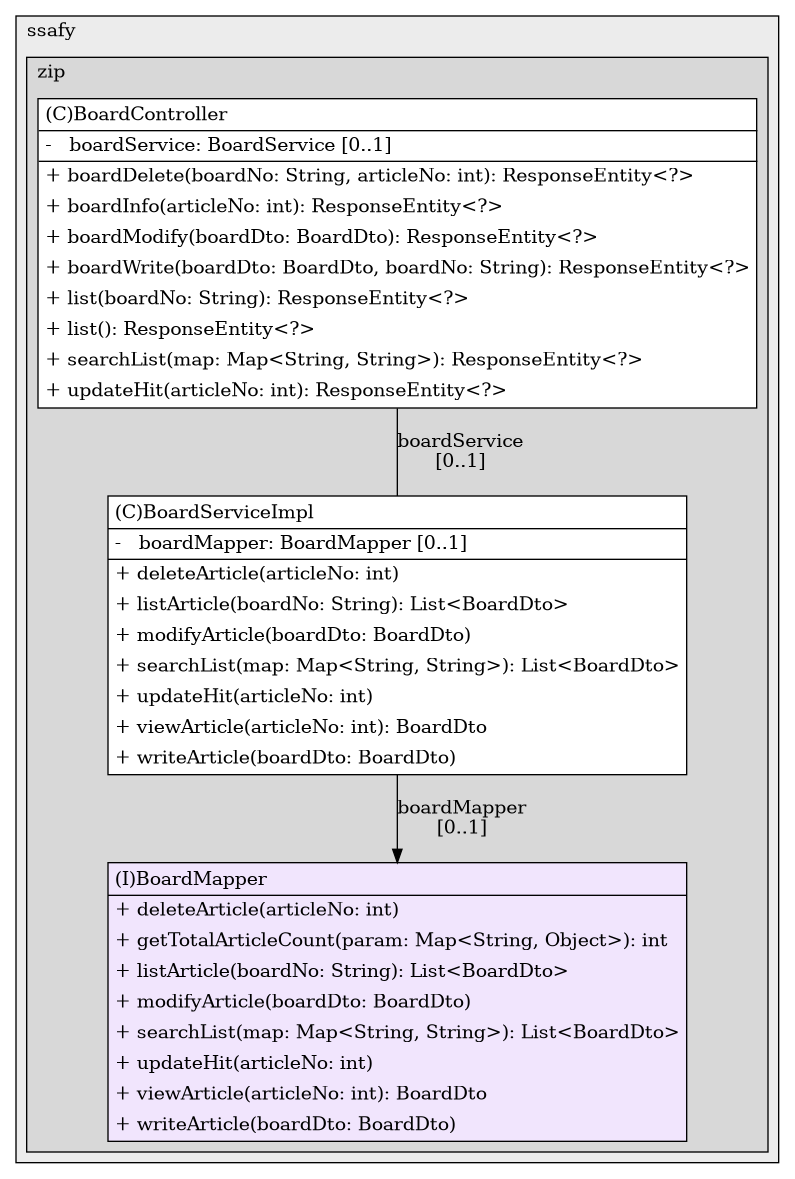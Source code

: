 @startuml

/' diagram meta data start
config=StructureConfiguration;
{
  "projectClassification": {
    "searchMode": "OpenProject", // OpenProject, AllProjects
    "includedProjects": "",
    "pathEndKeywords": "*.impl",
    "isClientPath": "",
    "isClientName": "",
    "isTestPath": "",
    "isTestName": "",
    "isMappingPath": "",
    "isMappingName": "",
    "isDataAccessPath": "",
    "isDataAccessName": "",
    "isDataStructurePath": "",
    "isDataStructureName": "",
    "isInterfaceStructuresPath": "",
    "isInterfaceStructuresName": "",
    "isEntryPointPath": "",
    "isEntryPointName": "",
    "treatFinalFieldsAsMandatory": false
  },
  "graphRestriction": {
    "classPackageExcludeFilter": "",
    "classPackageIncludeFilter": "",
    "classNameExcludeFilter": "",
    "classNameIncludeFilter": "",
    "methodNameExcludeFilter": "",
    "methodNameIncludeFilter": "",
    "removeByInheritance": "", // inheritance/annotation based filtering is done in a second step
    "removeByAnnotation": "",
    "removeByClassPackage": "", // cleanup the graph after inheritance/annotation based filtering is done
    "removeByClassName": "",
    "cutMappings": false,
    "cutEnum": true,
    "cutTests": true,
    "cutClient": true,
    "cutDataAccess": false,
    "cutInterfaceStructures": false,
    "cutDataStructures": false,
    "cutGetterAndSetter": true,
    "cutConstructors": true
  },
  "graphTraversal": {
    "forwardDepth": 6,
    "backwardDepth": 6,
    "classPackageExcludeFilter": "",
    "classPackageIncludeFilter": "",
    "classNameExcludeFilter": "",
    "classNameIncludeFilter": "",
    "methodNameExcludeFilter": "",
    "methodNameIncludeFilter": "",
    "hideMappings": false,
    "hideDataStructures": false,
    "hidePrivateMethods": true,
    "hideInterfaceCalls": true, // indirection: implementation -> interface (is hidden) -> implementation
    "onlyShowApplicationEntryPoints": false, // root node is included
    "useMethodCallsForStructureDiagram": "ForwardOnly" // ForwardOnly, BothDirections, No
  },
  "details": {
    "aggregation": "GroupByClass", // ByClass, GroupByClass, None
    "showClassGenericTypes": true,
    "showMethods": true,
    "showMethodParameterNames": true,
    "showMethodParameterTypes": true,
    "showMethodReturnType": true,
    "showPackageLevels": 2,
    "showDetailedClassStructure": true
  },
  "rootClass": "com.ssafy.zip.board.model.mapper.BoardMapper",
  "extensionCallbackMethod": "" // qualified.class.name#methodName - signature: public static String method(String)
}
diagram meta data end '/



digraph g {
    rankdir="TB"
    splines=polyline
    

'nodes 
subgraph cluster_109727380 { 
   	label=ssafy
	labeljust=l
	fillcolor="#ececec"
	style=filled
   
   subgraph cluster_82814151 { 
   	label=zip
	labeljust=l
	fillcolor="#d8d8d8"
	style=filled
   
   BoardController1569490552[
	label=<<TABLE BORDER="1" CELLBORDER="0" CELLPADDING="4" CELLSPACING="0">
<TR><TD ALIGN="LEFT" >(C)BoardController</TD></TR>
<HR/>
<TR><TD ALIGN="LEFT" >-   boardService: BoardService [0..1]</TD></TR>
<HR/>
<TR><TD ALIGN="LEFT" >+ boardDelete(boardNo: String, articleNo: int): ResponseEntity&lt;?&gt;</TD></TR>
<TR><TD ALIGN="LEFT" >+ boardInfo(articleNo: int): ResponseEntity&lt;?&gt;</TD></TR>
<TR><TD ALIGN="LEFT" >+ boardModify(boardDto: BoardDto): ResponseEntity&lt;?&gt;</TD></TR>
<TR><TD ALIGN="LEFT" >+ boardWrite(boardDto: BoardDto, boardNo: String): ResponseEntity&lt;?&gt;</TD></TR>
<TR><TD ALIGN="LEFT" >+ list(boardNo: String): ResponseEntity&lt;?&gt;</TD></TR>
<TR><TD ALIGN="LEFT" >+ list(): ResponseEntity&lt;?&gt;</TD></TR>
<TR><TD ALIGN="LEFT" >+ searchList(map: Map&lt;String, String&gt;): ResponseEntity&lt;?&gt;</TD></TR>
<TR><TD ALIGN="LEFT" >+ updateHit(articleNo: int): ResponseEntity&lt;?&gt;</TD></TR>
</TABLE>>
	style=filled
	margin=0
	shape=plaintext
	fillcolor="#FFFFFF"
];

BoardMapper1643582594[
	label=<<TABLE BORDER="1" CELLBORDER="0" CELLPADDING="4" CELLSPACING="0">
<TR><TD ALIGN="LEFT" >(I)BoardMapper</TD></TR>
<HR/>
<TR><TD ALIGN="LEFT" >+ deleteArticle(articleNo: int)</TD></TR>
<TR><TD ALIGN="LEFT" >+ getTotalArticleCount(param: Map&lt;String, Object&gt;): int</TD></TR>
<TR><TD ALIGN="LEFT" >+ listArticle(boardNo: String): List&lt;BoardDto&gt;</TD></TR>
<TR><TD ALIGN="LEFT" >+ modifyArticle(boardDto: BoardDto)</TD></TR>
<TR><TD ALIGN="LEFT" >+ searchList(map: Map&lt;String, String&gt;): List&lt;BoardDto&gt;</TD></TR>
<TR><TD ALIGN="LEFT" >+ updateHit(articleNo: int)</TD></TR>
<TR><TD ALIGN="LEFT" >+ viewArticle(articleNo: int): BoardDto</TD></TR>
<TR><TD ALIGN="LEFT" >+ writeArticle(boardDto: BoardDto)</TD></TR>
</TABLE>>
	style=filled
	margin=0
	shape=plaintext
	fillcolor="#F1E5FD"
];

BoardServiceImpl558053524[
	label=<<TABLE BORDER="1" CELLBORDER="0" CELLPADDING="4" CELLSPACING="0">
<TR><TD ALIGN="LEFT" >(C)BoardServiceImpl</TD></TR>
<HR/>
<TR><TD ALIGN="LEFT" >-   boardMapper: BoardMapper [0..1]</TD></TR>
<HR/>
<TR><TD ALIGN="LEFT" >+ deleteArticle(articleNo: int)</TD></TR>
<TR><TD ALIGN="LEFT" >+ listArticle(boardNo: String): List&lt;BoardDto&gt;</TD></TR>
<TR><TD ALIGN="LEFT" >+ modifyArticle(boardDto: BoardDto)</TD></TR>
<TR><TD ALIGN="LEFT" >+ searchList(map: Map&lt;String, String&gt;): List&lt;BoardDto&gt;</TD></TR>
<TR><TD ALIGN="LEFT" >+ updateHit(articleNo: int)</TD></TR>
<TR><TD ALIGN="LEFT" >+ viewArticle(articleNo: int): BoardDto</TD></TR>
<TR><TD ALIGN="LEFT" >+ writeArticle(boardDto: BoardDto)</TD></TR>
</TABLE>>
	style=filled
	margin=0
	shape=plaintext
	fillcolor="#FFFFFF"
];
} 
} 

'edges    
BoardController1569490552 -> BoardServiceImpl558053524[label="boardService
[0..1]", arrowhead=none];
BoardServiceImpl558053524 -> BoardMapper1643582594[label="boardMapper
[0..1]"];
    
}
@enduml